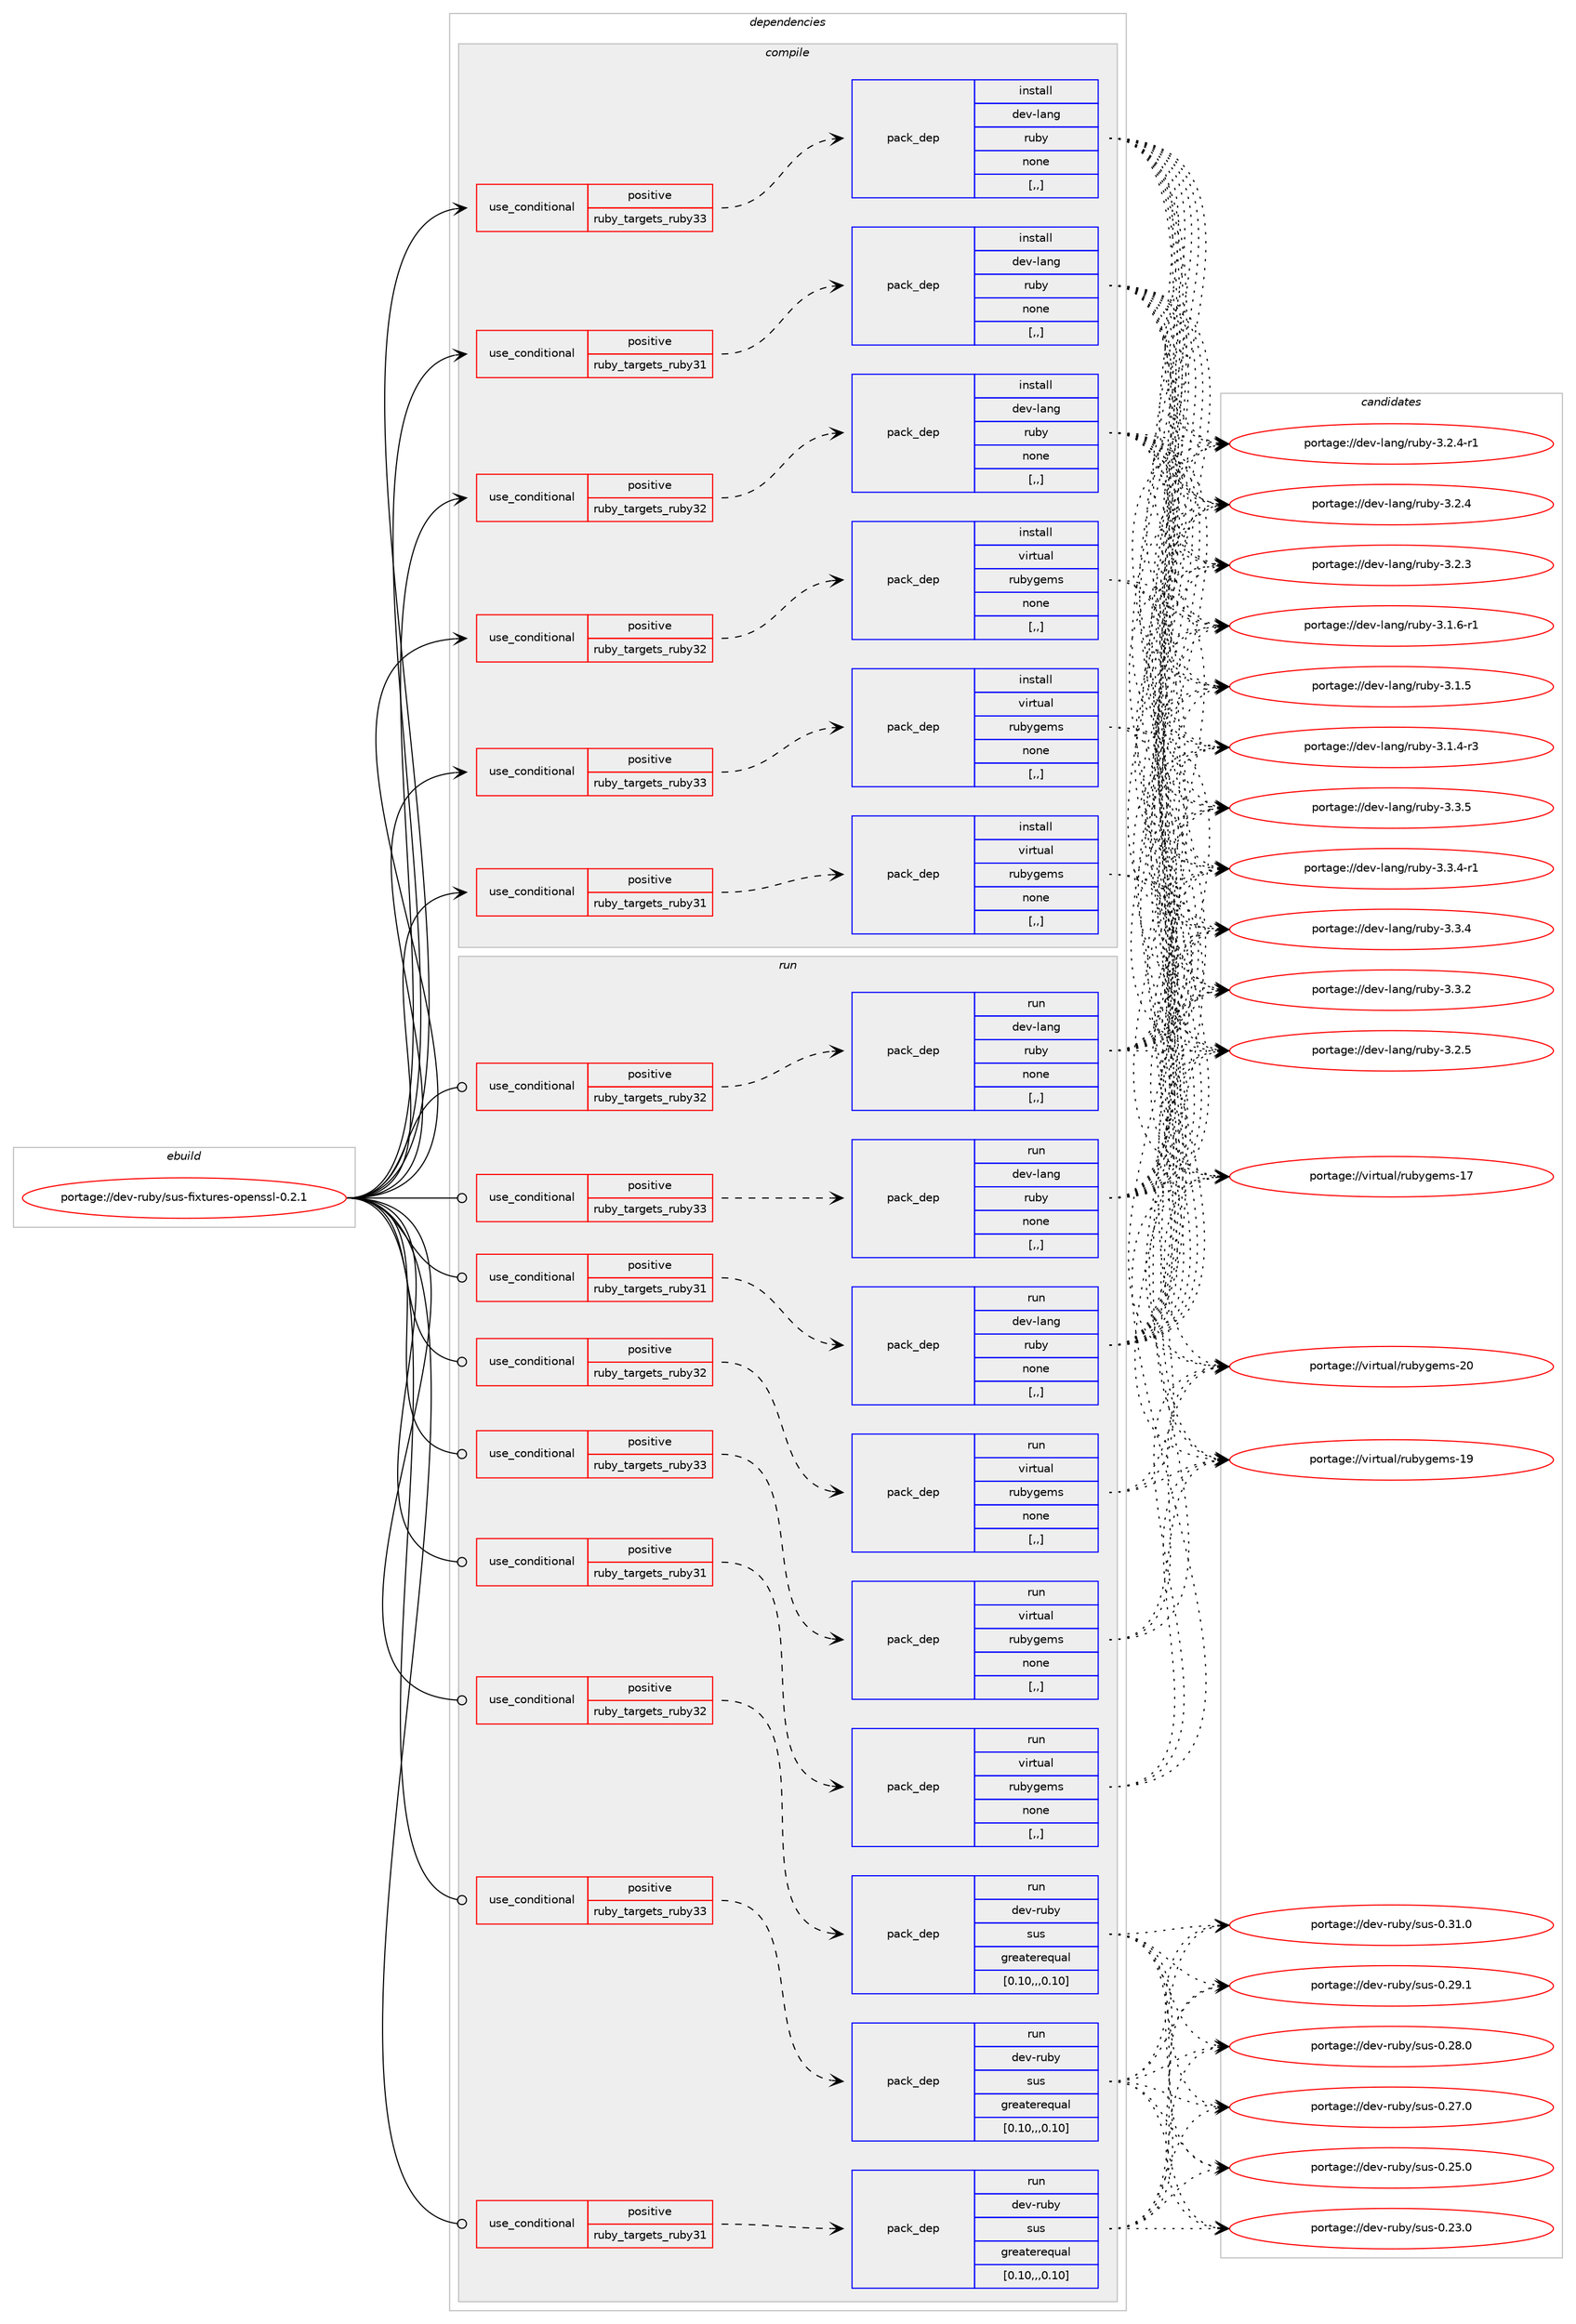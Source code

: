 digraph prolog {

# *************
# Graph options
# *************

newrank=true;
concentrate=true;
compound=true;
graph [rankdir=LR,fontname=Helvetica,fontsize=10,ranksep=1.5];#, ranksep=2.5, nodesep=0.2];
edge  [arrowhead=vee];
node  [fontname=Helvetica,fontsize=10];

# **********
# The ebuild
# **********

subgraph cluster_leftcol {
color=gray;
label=<<i>ebuild</i>>;
id [label="portage://dev-ruby/sus-fixtures-openssl-0.2.1", color=red, width=4, href="../dev-ruby/sus-fixtures-openssl-0.2.1.svg"];
}

# ****************
# The dependencies
# ****************

subgraph cluster_midcol {
color=gray;
label=<<i>dependencies</i>>;
subgraph cluster_compile {
fillcolor="#eeeeee";
style=filled;
label=<<i>compile</i>>;
subgraph cond188605 {
dependency701533 [label=<<TABLE BORDER="0" CELLBORDER="1" CELLSPACING="0" CELLPADDING="4"><TR><TD ROWSPAN="3" CELLPADDING="10">use_conditional</TD></TR><TR><TD>positive</TD></TR><TR><TD>ruby_targets_ruby31</TD></TR></TABLE>>, shape=none, color=red];
subgraph pack507947 {
dependency701534 [label=<<TABLE BORDER="0" CELLBORDER="1" CELLSPACING="0" CELLPADDING="4" WIDTH="220"><TR><TD ROWSPAN="6" CELLPADDING="30">pack_dep</TD></TR><TR><TD WIDTH="110">install</TD></TR><TR><TD>dev-lang</TD></TR><TR><TD>ruby</TD></TR><TR><TD>none</TD></TR><TR><TD>[,,]</TD></TR></TABLE>>, shape=none, color=blue];
}
dependency701533:e -> dependency701534:w [weight=20,style="dashed",arrowhead="vee"];
}
id:e -> dependency701533:w [weight=20,style="solid",arrowhead="vee"];
subgraph cond188606 {
dependency701535 [label=<<TABLE BORDER="0" CELLBORDER="1" CELLSPACING="0" CELLPADDING="4"><TR><TD ROWSPAN="3" CELLPADDING="10">use_conditional</TD></TR><TR><TD>positive</TD></TR><TR><TD>ruby_targets_ruby31</TD></TR></TABLE>>, shape=none, color=red];
subgraph pack507948 {
dependency701536 [label=<<TABLE BORDER="0" CELLBORDER="1" CELLSPACING="0" CELLPADDING="4" WIDTH="220"><TR><TD ROWSPAN="6" CELLPADDING="30">pack_dep</TD></TR><TR><TD WIDTH="110">install</TD></TR><TR><TD>virtual</TD></TR><TR><TD>rubygems</TD></TR><TR><TD>none</TD></TR><TR><TD>[,,]</TD></TR></TABLE>>, shape=none, color=blue];
}
dependency701535:e -> dependency701536:w [weight=20,style="dashed",arrowhead="vee"];
}
id:e -> dependency701535:w [weight=20,style="solid",arrowhead="vee"];
subgraph cond188607 {
dependency701537 [label=<<TABLE BORDER="0" CELLBORDER="1" CELLSPACING="0" CELLPADDING="4"><TR><TD ROWSPAN="3" CELLPADDING="10">use_conditional</TD></TR><TR><TD>positive</TD></TR><TR><TD>ruby_targets_ruby32</TD></TR></TABLE>>, shape=none, color=red];
subgraph pack507949 {
dependency701538 [label=<<TABLE BORDER="0" CELLBORDER="1" CELLSPACING="0" CELLPADDING="4" WIDTH="220"><TR><TD ROWSPAN="6" CELLPADDING="30">pack_dep</TD></TR><TR><TD WIDTH="110">install</TD></TR><TR><TD>dev-lang</TD></TR><TR><TD>ruby</TD></TR><TR><TD>none</TD></TR><TR><TD>[,,]</TD></TR></TABLE>>, shape=none, color=blue];
}
dependency701537:e -> dependency701538:w [weight=20,style="dashed",arrowhead="vee"];
}
id:e -> dependency701537:w [weight=20,style="solid",arrowhead="vee"];
subgraph cond188608 {
dependency701539 [label=<<TABLE BORDER="0" CELLBORDER="1" CELLSPACING="0" CELLPADDING="4"><TR><TD ROWSPAN="3" CELLPADDING="10">use_conditional</TD></TR><TR><TD>positive</TD></TR><TR><TD>ruby_targets_ruby32</TD></TR></TABLE>>, shape=none, color=red];
subgraph pack507950 {
dependency701540 [label=<<TABLE BORDER="0" CELLBORDER="1" CELLSPACING="0" CELLPADDING="4" WIDTH="220"><TR><TD ROWSPAN="6" CELLPADDING="30">pack_dep</TD></TR><TR><TD WIDTH="110">install</TD></TR><TR><TD>virtual</TD></TR><TR><TD>rubygems</TD></TR><TR><TD>none</TD></TR><TR><TD>[,,]</TD></TR></TABLE>>, shape=none, color=blue];
}
dependency701539:e -> dependency701540:w [weight=20,style="dashed",arrowhead="vee"];
}
id:e -> dependency701539:w [weight=20,style="solid",arrowhead="vee"];
subgraph cond188609 {
dependency701541 [label=<<TABLE BORDER="0" CELLBORDER="1" CELLSPACING="0" CELLPADDING="4"><TR><TD ROWSPAN="3" CELLPADDING="10">use_conditional</TD></TR><TR><TD>positive</TD></TR><TR><TD>ruby_targets_ruby33</TD></TR></TABLE>>, shape=none, color=red];
subgraph pack507951 {
dependency701542 [label=<<TABLE BORDER="0" CELLBORDER="1" CELLSPACING="0" CELLPADDING="4" WIDTH="220"><TR><TD ROWSPAN="6" CELLPADDING="30">pack_dep</TD></TR><TR><TD WIDTH="110">install</TD></TR><TR><TD>dev-lang</TD></TR><TR><TD>ruby</TD></TR><TR><TD>none</TD></TR><TR><TD>[,,]</TD></TR></TABLE>>, shape=none, color=blue];
}
dependency701541:e -> dependency701542:w [weight=20,style="dashed",arrowhead="vee"];
}
id:e -> dependency701541:w [weight=20,style="solid",arrowhead="vee"];
subgraph cond188610 {
dependency701543 [label=<<TABLE BORDER="0" CELLBORDER="1" CELLSPACING="0" CELLPADDING="4"><TR><TD ROWSPAN="3" CELLPADDING="10">use_conditional</TD></TR><TR><TD>positive</TD></TR><TR><TD>ruby_targets_ruby33</TD></TR></TABLE>>, shape=none, color=red];
subgraph pack507952 {
dependency701544 [label=<<TABLE BORDER="0" CELLBORDER="1" CELLSPACING="0" CELLPADDING="4" WIDTH="220"><TR><TD ROWSPAN="6" CELLPADDING="30">pack_dep</TD></TR><TR><TD WIDTH="110">install</TD></TR><TR><TD>virtual</TD></TR><TR><TD>rubygems</TD></TR><TR><TD>none</TD></TR><TR><TD>[,,]</TD></TR></TABLE>>, shape=none, color=blue];
}
dependency701543:e -> dependency701544:w [weight=20,style="dashed",arrowhead="vee"];
}
id:e -> dependency701543:w [weight=20,style="solid",arrowhead="vee"];
}
subgraph cluster_compileandrun {
fillcolor="#eeeeee";
style=filled;
label=<<i>compile and run</i>>;
}
subgraph cluster_run {
fillcolor="#eeeeee";
style=filled;
label=<<i>run</i>>;
subgraph cond188611 {
dependency701545 [label=<<TABLE BORDER="0" CELLBORDER="1" CELLSPACING="0" CELLPADDING="4"><TR><TD ROWSPAN="3" CELLPADDING="10">use_conditional</TD></TR><TR><TD>positive</TD></TR><TR><TD>ruby_targets_ruby31</TD></TR></TABLE>>, shape=none, color=red];
subgraph pack507953 {
dependency701546 [label=<<TABLE BORDER="0" CELLBORDER="1" CELLSPACING="0" CELLPADDING="4" WIDTH="220"><TR><TD ROWSPAN="6" CELLPADDING="30">pack_dep</TD></TR><TR><TD WIDTH="110">run</TD></TR><TR><TD>dev-lang</TD></TR><TR><TD>ruby</TD></TR><TR><TD>none</TD></TR><TR><TD>[,,]</TD></TR></TABLE>>, shape=none, color=blue];
}
dependency701545:e -> dependency701546:w [weight=20,style="dashed",arrowhead="vee"];
}
id:e -> dependency701545:w [weight=20,style="solid",arrowhead="odot"];
subgraph cond188612 {
dependency701547 [label=<<TABLE BORDER="0" CELLBORDER="1" CELLSPACING="0" CELLPADDING="4"><TR><TD ROWSPAN="3" CELLPADDING="10">use_conditional</TD></TR><TR><TD>positive</TD></TR><TR><TD>ruby_targets_ruby31</TD></TR></TABLE>>, shape=none, color=red];
subgraph pack507954 {
dependency701548 [label=<<TABLE BORDER="0" CELLBORDER="1" CELLSPACING="0" CELLPADDING="4" WIDTH="220"><TR><TD ROWSPAN="6" CELLPADDING="30">pack_dep</TD></TR><TR><TD WIDTH="110">run</TD></TR><TR><TD>dev-ruby</TD></TR><TR><TD>sus</TD></TR><TR><TD>greaterequal</TD></TR><TR><TD>[0.10,,,0.10]</TD></TR></TABLE>>, shape=none, color=blue];
}
dependency701547:e -> dependency701548:w [weight=20,style="dashed",arrowhead="vee"];
}
id:e -> dependency701547:w [weight=20,style="solid",arrowhead="odot"];
subgraph cond188613 {
dependency701549 [label=<<TABLE BORDER="0" CELLBORDER="1" CELLSPACING="0" CELLPADDING="4"><TR><TD ROWSPAN="3" CELLPADDING="10">use_conditional</TD></TR><TR><TD>positive</TD></TR><TR><TD>ruby_targets_ruby31</TD></TR></TABLE>>, shape=none, color=red];
subgraph pack507955 {
dependency701550 [label=<<TABLE BORDER="0" CELLBORDER="1" CELLSPACING="0" CELLPADDING="4" WIDTH="220"><TR><TD ROWSPAN="6" CELLPADDING="30">pack_dep</TD></TR><TR><TD WIDTH="110">run</TD></TR><TR><TD>virtual</TD></TR><TR><TD>rubygems</TD></TR><TR><TD>none</TD></TR><TR><TD>[,,]</TD></TR></TABLE>>, shape=none, color=blue];
}
dependency701549:e -> dependency701550:w [weight=20,style="dashed",arrowhead="vee"];
}
id:e -> dependency701549:w [weight=20,style="solid",arrowhead="odot"];
subgraph cond188614 {
dependency701551 [label=<<TABLE BORDER="0" CELLBORDER="1" CELLSPACING="0" CELLPADDING="4"><TR><TD ROWSPAN="3" CELLPADDING="10">use_conditional</TD></TR><TR><TD>positive</TD></TR><TR><TD>ruby_targets_ruby32</TD></TR></TABLE>>, shape=none, color=red];
subgraph pack507956 {
dependency701552 [label=<<TABLE BORDER="0" CELLBORDER="1" CELLSPACING="0" CELLPADDING="4" WIDTH="220"><TR><TD ROWSPAN="6" CELLPADDING="30">pack_dep</TD></TR><TR><TD WIDTH="110">run</TD></TR><TR><TD>dev-lang</TD></TR><TR><TD>ruby</TD></TR><TR><TD>none</TD></TR><TR><TD>[,,]</TD></TR></TABLE>>, shape=none, color=blue];
}
dependency701551:e -> dependency701552:w [weight=20,style="dashed",arrowhead="vee"];
}
id:e -> dependency701551:w [weight=20,style="solid",arrowhead="odot"];
subgraph cond188615 {
dependency701553 [label=<<TABLE BORDER="0" CELLBORDER="1" CELLSPACING="0" CELLPADDING="4"><TR><TD ROWSPAN="3" CELLPADDING="10">use_conditional</TD></TR><TR><TD>positive</TD></TR><TR><TD>ruby_targets_ruby32</TD></TR></TABLE>>, shape=none, color=red];
subgraph pack507957 {
dependency701554 [label=<<TABLE BORDER="0" CELLBORDER="1" CELLSPACING="0" CELLPADDING="4" WIDTH="220"><TR><TD ROWSPAN="6" CELLPADDING="30">pack_dep</TD></TR><TR><TD WIDTH="110">run</TD></TR><TR><TD>dev-ruby</TD></TR><TR><TD>sus</TD></TR><TR><TD>greaterequal</TD></TR><TR><TD>[0.10,,,0.10]</TD></TR></TABLE>>, shape=none, color=blue];
}
dependency701553:e -> dependency701554:w [weight=20,style="dashed",arrowhead="vee"];
}
id:e -> dependency701553:w [weight=20,style="solid",arrowhead="odot"];
subgraph cond188616 {
dependency701555 [label=<<TABLE BORDER="0" CELLBORDER="1" CELLSPACING="0" CELLPADDING="4"><TR><TD ROWSPAN="3" CELLPADDING="10">use_conditional</TD></TR><TR><TD>positive</TD></TR><TR><TD>ruby_targets_ruby32</TD></TR></TABLE>>, shape=none, color=red];
subgraph pack507958 {
dependency701556 [label=<<TABLE BORDER="0" CELLBORDER="1" CELLSPACING="0" CELLPADDING="4" WIDTH="220"><TR><TD ROWSPAN="6" CELLPADDING="30">pack_dep</TD></TR><TR><TD WIDTH="110">run</TD></TR><TR><TD>virtual</TD></TR><TR><TD>rubygems</TD></TR><TR><TD>none</TD></TR><TR><TD>[,,]</TD></TR></TABLE>>, shape=none, color=blue];
}
dependency701555:e -> dependency701556:w [weight=20,style="dashed",arrowhead="vee"];
}
id:e -> dependency701555:w [weight=20,style="solid",arrowhead="odot"];
subgraph cond188617 {
dependency701557 [label=<<TABLE BORDER="0" CELLBORDER="1" CELLSPACING="0" CELLPADDING="4"><TR><TD ROWSPAN="3" CELLPADDING="10">use_conditional</TD></TR><TR><TD>positive</TD></TR><TR><TD>ruby_targets_ruby33</TD></TR></TABLE>>, shape=none, color=red];
subgraph pack507959 {
dependency701558 [label=<<TABLE BORDER="0" CELLBORDER="1" CELLSPACING="0" CELLPADDING="4" WIDTH="220"><TR><TD ROWSPAN="6" CELLPADDING="30">pack_dep</TD></TR><TR><TD WIDTH="110">run</TD></TR><TR><TD>dev-lang</TD></TR><TR><TD>ruby</TD></TR><TR><TD>none</TD></TR><TR><TD>[,,]</TD></TR></TABLE>>, shape=none, color=blue];
}
dependency701557:e -> dependency701558:w [weight=20,style="dashed",arrowhead="vee"];
}
id:e -> dependency701557:w [weight=20,style="solid",arrowhead="odot"];
subgraph cond188618 {
dependency701559 [label=<<TABLE BORDER="0" CELLBORDER="1" CELLSPACING="0" CELLPADDING="4"><TR><TD ROWSPAN="3" CELLPADDING="10">use_conditional</TD></TR><TR><TD>positive</TD></TR><TR><TD>ruby_targets_ruby33</TD></TR></TABLE>>, shape=none, color=red];
subgraph pack507960 {
dependency701560 [label=<<TABLE BORDER="0" CELLBORDER="1" CELLSPACING="0" CELLPADDING="4" WIDTH="220"><TR><TD ROWSPAN="6" CELLPADDING="30">pack_dep</TD></TR><TR><TD WIDTH="110">run</TD></TR><TR><TD>dev-ruby</TD></TR><TR><TD>sus</TD></TR><TR><TD>greaterequal</TD></TR><TR><TD>[0.10,,,0.10]</TD></TR></TABLE>>, shape=none, color=blue];
}
dependency701559:e -> dependency701560:w [weight=20,style="dashed",arrowhead="vee"];
}
id:e -> dependency701559:w [weight=20,style="solid",arrowhead="odot"];
subgraph cond188619 {
dependency701561 [label=<<TABLE BORDER="0" CELLBORDER="1" CELLSPACING="0" CELLPADDING="4"><TR><TD ROWSPAN="3" CELLPADDING="10">use_conditional</TD></TR><TR><TD>positive</TD></TR><TR><TD>ruby_targets_ruby33</TD></TR></TABLE>>, shape=none, color=red];
subgraph pack507961 {
dependency701562 [label=<<TABLE BORDER="0" CELLBORDER="1" CELLSPACING="0" CELLPADDING="4" WIDTH="220"><TR><TD ROWSPAN="6" CELLPADDING="30">pack_dep</TD></TR><TR><TD WIDTH="110">run</TD></TR><TR><TD>virtual</TD></TR><TR><TD>rubygems</TD></TR><TR><TD>none</TD></TR><TR><TD>[,,]</TD></TR></TABLE>>, shape=none, color=blue];
}
dependency701561:e -> dependency701562:w [weight=20,style="dashed",arrowhead="vee"];
}
id:e -> dependency701561:w [weight=20,style="solid",arrowhead="odot"];
}
}

# **************
# The candidates
# **************

subgraph cluster_choices {
rank=same;
color=gray;
label=<<i>candidates</i>>;

subgraph choice507947 {
color=black;
nodesep=1;
choice10010111845108971101034711411798121455146514653 [label="portage://dev-lang/ruby-3.3.5", color=red, width=4,href="../dev-lang/ruby-3.3.5.svg"];
choice100101118451089711010347114117981214551465146524511449 [label="portage://dev-lang/ruby-3.3.4-r1", color=red, width=4,href="../dev-lang/ruby-3.3.4-r1.svg"];
choice10010111845108971101034711411798121455146514652 [label="portage://dev-lang/ruby-3.3.4", color=red, width=4,href="../dev-lang/ruby-3.3.4.svg"];
choice10010111845108971101034711411798121455146514650 [label="portage://dev-lang/ruby-3.3.2", color=red, width=4,href="../dev-lang/ruby-3.3.2.svg"];
choice10010111845108971101034711411798121455146504653 [label="portage://dev-lang/ruby-3.2.5", color=red, width=4,href="../dev-lang/ruby-3.2.5.svg"];
choice100101118451089711010347114117981214551465046524511449 [label="portage://dev-lang/ruby-3.2.4-r1", color=red, width=4,href="../dev-lang/ruby-3.2.4-r1.svg"];
choice10010111845108971101034711411798121455146504652 [label="portage://dev-lang/ruby-3.2.4", color=red, width=4,href="../dev-lang/ruby-3.2.4.svg"];
choice10010111845108971101034711411798121455146504651 [label="portage://dev-lang/ruby-3.2.3", color=red, width=4,href="../dev-lang/ruby-3.2.3.svg"];
choice100101118451089711010347114117981214551464946544511449 [label="portage://dev-lang/ruby-3.1.6-r1", color=red, width=4,href="../dev-lang/ruby-3.1.6-r1.svg"];
choice10010111845108971101034711411798121455146494653 [label="portage://dev-lang/ruby-3.1.5", color=red, width=4,href="../dev-lang/ruby-3.1.5.svg"];
choice100101118451089711010347114117981214551464946524511451 [label="portage://dev-lang/ruby-3.1.4-r3", color=red, width=4,href="../dev-lang/ruby-3.1.4-r3.svg"];
dependency701534:e -> choice10010111845108971101034711411798121455146514653:w [style=dotted,weight="100"];
dependency701534:e -> choice100101118451089711010347114117981214551465146524511449:w [style=dotted,weight="100"];
dependency701534:e -> choice10010111845108971101034711411798121455146514652:w [style=dotted,weight="100"];
dependency701534:e -> choice10010111845108971101034711411798121455146514650:w [style=dotted,weight="100"];
dependency701534:e -> choice10010111845108971101034711411798121455146504653:w [style=dotted,weight="100"];
dependency701534:e -> choice100101118451089711010347114117981214551465046524511449:w [style=dotted,weight="100"];
dependency701534:e -> choice10010111845108971101034711411798121455146504652:w [style=dotted,weight="100"];
dependency701534:e -> choice10010111845108971101034711411798121455146504651:w [style=dotted,weight="100"];
dependency701534:e -> choice100101118451089711010347114117981214551464946544511449:w [style=dotted,weight="100"];
dependency701534:e -> choice10010111845108971101034711411798121455146494653:w [style=dotted,weight="100"];
dependency701534:e -> choice100101118451089711010347114117981214551464946524511451:w [style=dotted,weight="100"];
}
subgraph choice507948 {
color=black;
nodesep=1;
choice118105114116117971084711411798121103101109115455048 [label="portage://virtual/rubygems-20", color=red, width=4,href="../virtual/rubygems-20.svg"];
choice118105114116117971084711411798121103101109115454957 [label="portage://virtual/rubygems-19", color=red, width=4,href="../virtual/rubygems-19.svg"];
choice118105114116117971084711411798121103101109115454955 [label="portage://virtual/rubygems-17", color=red, width=4,href="../virtual/rubygems-17.svg"];
dependency701536:e -> choice118105114116117971084711411798121103101109115455048:w [style=dotted,weight="100"];
dependency701536:e -> choice118105114116117971084711411798121103101109115454957:w [style=dotted,weight="100"];
dependency701536:e -> choice118105114116117971084711411798121103101109115454955:w [style=dotted,weight="100"];
}
subgraph choice507949 {
color=black;
nodesep=1;
choice10010111845108971101034711411798121455146514653 [label="portage://dev-lang/ruby-3.3.5", color=red, width=4,href="../dev-lang/ruby-3.3.5.svg"];
choice100101118451089711010347114117981214551465146524511449 [label="portage://dev-lang/ruby-3.3.4-r1", color=red, width=4,href="../dev-lang/ruby-3.3.4-r1.svg"];
choice10010111845108971101034711411798121455146514652 [label="portage://dev-lang/ruby-3.3.4", color=red, width=4,href="../dev-lang/ruby-3.3.4.svg"];
choice10010111845108971101034711411798121455146514650 [label="portage://dev-lang/ruby-3.3.2", color=red, width=4,href="../dev-lang/ruby-3.3.2.svg"];
choice10010111845108971101034711411798121455146504653 [label="portage://dev-lang/ruby-3.2.5", color=red, width=4,href="../dev-lang/ruby-3.2.5.svg"];
choice100101118451089711010347114117981214551465046524511449 [label="portage://dev-lang/ruby-3.2.4-r1", color=red, width=4,href="../dev-lang/ruby-3.2.4-r1.svg"];
choice10010111845108971101034711411798121455146504652 [label="portage://dev-lang/ruby-3.2.4", color=red, width=4,href="../dev-lang/ruby-3.2.4.svg"];
choice10010111845108971101034711411798121455146504651 [label="portage://dev-lang/ruby-3.2.3", color=red, width=4,href="../dev-lang/ruby-3.2.3.svg"];
choice100101118451089711010347114117981214551464946544511449 [label="portage://dev-lang/ruby-3.1.6-r1", color=red, width=4,href="../dev-lang/ruby-3.1.6-r1.svg"];
choice10010111845108971101034711411798121455146494653 [label="portage://dev-lang/ruby-3.1.5", color=red, width=4,href="../dev-lang/ruby-3.1.5.svg"];
choice100101118451089711010347114117981214551464946524511451 [label="portage://dev-lang/ruby-3.1.4-r3", color=red, width=4,href="../dev-lang/ruby-3.1.4-r3.svg"];
dependency701538:e -> choice10010111845108971101034711411798121455146514653:w [style=dotted,weight="100"];
dependency701538:e -> choice100101118451089711010347114117981214551465146524511449:w [style=dotted,weight="100"];
dependency701538:e -> choice10010111845108971101034711411798121455146514652:w [style=dotted,weight="100"];
dependency701538:e -> choice10010111845108971101034711411798121455146514650:w [style=dotted,weight="100"];
dependency701538:e -> choice10010111845108971101034711411798121455146504653:w [style=dotted,weight="100"];
dependency701538:e -> choice100101118451089711010347114117981214551465046524511449:w [style=dotted,weight="100"];
dependency701538:e -> choice10010111845108971101034711411798121455146504652:w [style=dotted,weight="100"];
dependency701538:e -> choice10010111845108971101034711411798121455146504651:w [style=dotted,weight="100"];
dependency701538:e -> choice100101118451089711010347114117981214551464946544511449:w [style=dotted,weight="100"];
dependency701538:e -> choice10010111845108971101034711411798121455146494653:w [style=dotted,weight="100"];
dependency701538:e -> choice100101118451089711010347114117981214551464946524511451:w [style=dotted,weight="100"];
}
subgraph choice507950 {
color=black;
nodesep=1;
choice118105114116117971084711411798121103101109115455048 [label="portage://virtual/rubygems-20", color=red, width=4,href="../virtual/rubygems-20.svg"];
choice118105114116117971084711411798121103101109115454957 [label="portage://virtual/rubygems-19", color=red, width=4,href="../virtual/rubygems-19.svg"];
choice118105114116117971084711411798121103101109115454955 [label="portage://virtual/rubygems-17", color=red, width=4,href="../virtual/rubygems-17.svg"];
dependency701540:e -> choice118105114116117971084711411798121103101109115455048:w [style=dotted,weight="100"];
dependency701540:e -> choice118105114116117971084711411798121103101109115454957:w [style=dotted,weight="100"];
dependency701540:e -> choice118105114116117971084711411798121103101109115454955:w [style=dotted,weight="100"];
}
subgraph choice507951 {
color=black;
nodesep=1;
choice10010111845108971101034711411798121455146514653 [label="portage://dev-lang/ruby-3.3.5", color=red, width=4,href="../dev-lang/ruby-3.3.5.svg"];
choice100101118451089711010347114117981214551465146524511449 [label="portage://dev-lang/ruby-3.3.4-r1", color=red, width=4,href="../dev-lang/ruby-3.3.4-r1.svg"];
choice10010111845108971101034711411798121455146514652 [label="portage://dev-lang/ruby-3.3.4", color=red, width=4,href="../dev-lang/ruby-3.3.4.svg"];
choice10010111845108971101034711411798121455146514650 [label="portage://dev-lang/ruby-3.3.2", color=red, width=4,href="../dev-lang/ruby-3.3.2.svg"];
choice10010111845108971101034711411798121455146504653 [label="portage://dev-lang/ruby-3.2.5", color=red, width=4,href="../dev-lang/ruby-3.2.5.svg"];
choice100101118451089711010347114117981214551465046524511449 [label="portage://dev-lang/ruby-3.2.4-r1", color=red, width=4,href="../dev-lang/ruby-3.2.4-r1.svg"];
choice10010111845108971101034711411798121455146504652 [label="portage://dev-lang/ruby-3.2.4", color=red, width=4,href="../dev-lang/ruby-3.2.4.svg"];
choice10010111845108971101034711411798121455146504651 [label="portage://dev-lang/ruby-3.2.3", color=red, width=4,href="../dev-lang/ruby-3.2.3.svg"];
choice100101118451089711010347114117981214551464946544511449 [label="portage://dev-lang/ruby-3.1.6-r1", color=red, width=4,href="../dev-lang/ruby-3.1.6-r1.svg"];
choice10010111845108971101034711411798121455146494653 [label="portage://dev-lang/ruby-3.1.5", color=red, width=4,href="../dev-lang/ruby-3.1.5.svg"];
choice100101118451089711010347114117981214551464946524511451 [label="portage://dev-lang/ruby-3.1.4-r3", color=red, width=4,href="../dev-lang/ruby-3.1.4-r3.svg"];
dependency701542:e -> choice10010111845108971101034711411798121455146514653:w [style=dotted,weight="100"];
dependency701542:e -> choice100101118451089711010347114117981214551465146524511449:w [style=dotted,weight="100"];
dependency701542:e -> choice10010111845108971101034711411798121455146514652:w [style=dotted,weight="100"];
dependency701542:e -> choice10010111845108971101034711411798121455146514650:w [style=dotted,weight="100"];
dependency701542:e -> choice10010111845108971101034711411798121455146504653:w [style=dotted,weight="100"];
dependency701542:e -> choice100101118451089711010347114117981214551465046524511449:w [style=dotted,weight="100"];
dependency701542:e -> choice10010111845108971101034711411798121455146504652:w [style=dotted,weight="100"];
dependency701542:e -> choice10010111845108971101034711411798121455146504651:w [style=dotted,weight="100"];
dependency701542:e -> choice100101118451089711010347114117981214551464946544511449:w [style=dotted,weight="100"];
dependency701542:e -> choice10010111845108971101034711411798121455146494653:w [style=dotted,weight="100"];
dependency701542:e -> choice100101118451089711010347114117981214551464946524511451:w [style=dotted,weight="100"];
}
subgraph choice507952 {
color=black;
nodesep=1;
choice118105114116117971084711411798121103101109115455048 [label="portage://virtual/rubygems-20", color=red, width=4,href="../virtual/rubygems-20.svg"];
choice118105114116117971084711411798121103101109115454957 [label="portage://virtual/rubygems-19", color=red, width=4,href="../virtual/rubygems-19.svg"];
choice118105114116117971084711411798121103101109115454955 [label="portage://virtual/rubygems-17", color=red, width=4,href="../virtual/rubygems-17.svg"];
dependency701544:e -> choice118105114116117971084711411798121103101109115455048:w [style=dotted,weight="100"];
dependency701544:e -> choice118105114116117971084711411798121103101109115454957:w [style=dotted,weight="100"];
dependency701544:e -> choice118105114116117971084711411798121103101109115454955:w [style=dotted,weight="100"];
}
subgraph choice507953 {
color=black;
nodesep=1;
choice10010111845108971101034711411798121455146514653 [label="portage://dev-lang/ruby-3.3.5", color=red, width=4,href="../dev-lang/ruby-3.3.5.svg"];
choice100101118451089711010347114117981214551465146524511449 [label="portage://dev-lang/ruby-3.3.4-r1", color=red, width=4,href="../dev-lang/ruby-3.3.4-r1.svg"];
choice10010111845108971101034711411798121455146514652 [label="portage://dev-lang/ruby-3.3.4", color=red, width=4,href="../dev-lang/ruby-3.3.4.svg"];
choice10010111845108971101034711411798121455146514650 [label="portage://dev-lang/ruby-3.3.2", color=red, width=4,href="../dev-lang/ruby-3.3.2.svg"];
choice10010111845108971101034711411798121455146504653 [label="portage://dev-lang/ruby-3.2.5", color=red, width=4,href="../dev-lang/ruby-3.2.5.svg"];
choice100101118451089711010347114117981214551465046524511449 [label="portage://dev-lang/ruby-3.2.4-r1", color=red, width=4,href="../dev-lang/ruby-3.2.4-r1.svg"];
choice10010111845108971101034711411798121455146504652 [label="portage://dev-lang/ruby-3.2.4", color=red, width=4,href="../dev-lang/ruby-3.2.4.svg"];
choice10010111845108971101034711411798121455146504651 [label="portage://dev-lang/ruby-3.2.3", color=red, width=4,href="../dev-lang/ruby-3.2.3.svg"];
choice100101118451089711010347114117981214551464946544511449 [label="portage://dev-lang/ruby-3.1.6-r1", color=red, width=4,href="../dev-lang/ruby-3.1.6-r1.svg"];
choice10010111845108971101034711411798121455146494653 [label="portage://dev-lang/ruby-3.1.5", color=red, width=4,href="../dev-lang/ruby-3.1.5.svg"];
choice100101118451089711010347114117981214551464946524511451 [label="portage://dev-lang/ruby-3.1.4-r3", color=red, width=4,href="../dev-lang/ruby-3.1.4-r3.svg"];
dependency701546:e -> choice10010111845108971101034711411798121455146514653:w [style=dotted,weight="100"];
dependency701546:e -> choice100101118451089711010347114117981214551465146524511449:w [style=dotted,weight="100"];
dependency701546:e -> choice10010111845108971101034711411798121455146514652:w [style=dotted,weight="100"];
dependency701546:e -> choice10010111845108971101034711411798121455146514650:w [style=dotted,weight="100"];
dependency701546:e -> choice10010111845108971101034711411798121455146504653:w [style=dotted,weight="100"];
dependency701546:e -> choice100101118451089711010347114117981214551465046524511449:w [style=dotted,weight="100"];
dependency701546:e -> choice10010111845108971101034711411798121455146504652:w [style=dotted,weight="100"];
dependency701546:e -> choice10010111845108971101034711411798121455146504651:w [style=dotted,weight="100"];
dependency701546:e -> choice100101118451089711010347114117981214551464946544511449:w [style=dotted,weight="100"];
dependency701546:e -> choice10010111845108971101034711411798121455146494653:w [style=dotted,weight="100"];
dependency701546:e -> choice100101118451089711010347114117981214551464946524511451:w [style=dotted,weight="100"];
}
subgraph choice507954 {
color=black;
nodesep=1;
choice10010111845114117981214711511711545484651494648 [label="portage://dev-ruby/sus-0.31.0", color=red, width=4,href="../dev-ruby/sus-0.31.0.svg"];
choice10010111845114117981214711511711545484650574649 [label="portage://dev-ruby/sus-0.29.1", color=red, width=4,href="../dev-ruby/sus-0.29.1.svg"];
choice10010111845114117981214711511711545484650564648 [label="portage://dev-ruby/sus-0.28.0", color=red, width=4,href="../dev-ruby/sus-0.28.0.svg"];
choice10010111845114117981214711511711545484650554648 [label="portage://dev-ruby/sus-0.27.0", color=red, width=4,href="../dev-ruby/sus-0.27.0.svg"];
choice10010111845114117981214711511711545484650534648 [label="portage://dev-ruby/sus-0.25.0", color=red, width=4,href="../dev-ruby/sus-0.25.0.svg"];
choice10010111845114117981214711511711545484650514648 [label="portage://dev-ruby/sus-0.23.0", color=red, width=4,href="../dev-ruby/sus-0.23.0.svg"];
dependency701548:e -> choice10010111845114117981214711511711545484651494648:w [style=dotted,weight="100"];
dependency701548:e -> choice10010111845114117981214711511711545484650574649:w [style=dotted,weight="100"];
dependency701548:e -> choice10010111845114117981214711511711545484650564648:w [style=dotted,weight="100"];
dependency701548:e -> choice10010111845114117981214711511711545484650554648:w [style=dotted,weight="100"];
dependency701548:e -> choice10010111845114117981214711511711545484650534648:w [style=dotted,weight="100"];
dependency701548:e -> choice10010111845114117981214711511711545484650514648:w [style=dotted,weight="100"];
}
subgraph choice507955 {
color=black;
nodesep=1;
choice118105114116117971084711411798121103101109115455048 [label="portage://virtual/rubygems-20", color=red, width=4,href="../virtual/rubygems-20.svg"];
choice118105114116117971084711411798121103101109115454957 [label="portage://virtual/rubygems-19", color=red, width=4,href="../virtual/rubygems-19.svg"];
choice118105114116117971084711411798121103101109115454955 [label="portage://virtual/rubygems-17", color=red, width=4,href="../virtual/rubygems-17.svg"];
dependency701550:e -> choice118105114116117971084711411798121103101109115455048:w [style=dotted,weight="100"];
dependency701550:e -> choice118105114116117971084711411798121103101109115454957:w [style=dotted,weight="100"];
dependency701550:e -> choice118105114116117971084711411798121103101109115454955:w [style=dotted,weight="100"];
}
subgraph choice507956 {
color=black;
nodesep=1;
choice10010111845108971101034711411798121455146514653 [label="portage://dev-lang/ruby-3.3.5", color=red, width=4,href="../dev-lang/ruby-3.3.5.svg"];
choice100101118451089711010347114117981214551465146524511449 [label="portage://dev-lang/ruby-3.3.4-r1", color=red, width=4,href="../dev-lang/ruby-3.3.4-r1.svg"];
choice10010111845108971101034711411798121455146514652 [label="portage://dev-lang/ruby-3.3.4", color=red, width=4,href="../dev-lang/ruby-3.3.4.svg"];
choice10010111845108971101034711411798121455146514650 [label="portage://dev-lang/ruby-3.3.2", color=red, width=4,href="../dev-lang/ruby-3.3.2.svg"];
choice10010111845108971101034711411798121455146504653 [label="portage://dev-lang/ruby-3.2.5", color=red, width=4,href="../dev-lang/ruby-3.2.5.svg"];
choice100101118451089711010347114117981214551465046524511449 [label="portage://dev-lang/ruby-3.2.4-r1", color=red, width=4,href="../dev-lang/ruby-3.2.4-r1.svg"];
choice10010111845108971101034711411798121455146504652 [label="portage://dev-lang/ruby-3.2.4", color=red, width=4,href="../dev-lang/ruby-3.2.4.svg"];
choice10010111845108971101034711411798121455146504651 [label="portage://dev-lang/ruby-3.2.3", color=red, width=4,href="../dev-lang/ruby-3.2.3.svg"];
choice100101118451089711010347114117981214551464946544511449 [label="portage://dev-lang/ruby-3.1.6-r1", color=red, width=4,href="../dev-lang/ruby-3.1.6-r1.svg"];
choice10010111845108971101034711411798121455146494653 [label="portage://dev-lang/ruby-3.1.5", color=red, width=4,href="../dev-lang/ruby-3.1.5.svg"];
choice100101118451089711010347114117981214551464946524511451 [label="portage://dev-lang/ruby-3.1.4-r3", color=red, width=4,href="../dev-lang/ruby-3.1.4-r3.svg"];
dependency701552:e -> choice10010111845108971101034711411798121455146514653:w [style=dotted,weight="100"];
dependency701552:e -> choice100101118451089711010347114117981214551465146524511449:w [style=dotted,weight="100"];
dependency701552:e -> choice10010111845108971101034711411798121455146514652:w [style=dotted,weight="100"];
dependency701552:e -> choice10010111845108971101034711411798121455146514650:w [style=dotted,weight="100"];
dependency701552:e -> choice10010111845108971101034711411798121455146504653:w [style=dotted,weight="100"];
dependency701552:e -> choice100101118451089711010347114117981214551465046524511449:w [style=dotted,weight="100"];
dependency701552:e -> choice10010111845108971101034711411798121455146504652:w [style=dotted,weight="100"];
dependency701552:e -> choice10010111845108971101034711411798121455146504651:w [style=dotted,weight="100"];
dependency701552:e -> choice100101118451089711010347114117981214551464946544511449:w [style=dotted,weight="100"];
dependency701552:e -> choice10010111845108971101034711411798121455146494653:w [style=dotted,weight="100"];
dependency701552:e -> choice100101118451089711010347114117981214551464946524511451:w [style=dotted,weight="100"];
}
subgraph choice507957 {
color=black;
nodesep=1;
choice10010111845114117981214711511711545484651494648 [label="portage://dev-ruby/sus-0.31.0", color=red, width=4,href="../dev-ruby/sus-0.31.0.svg"];
choice10010111845114117981214711511711545484650574649 [label="portage://dev-ruby/sus-0.29.1", color=red, width=4,href="../dev-ruby/sus-0.29.1.svg"];
choice10010111845114117981214711511711545484650564648 [label="portage://dev-ruby/sus-0.28.0", color=red, width=4,href="../dev-ruby/sus-0.28.0.svg"];
choice10010111845114117981214711511711545484650554648 [label="portage://dev-ruby/sus-0.27.0", color=red, width=4,href="../dev-ruby/sus-0.27.0.svg"];
choice10010111845114117981214711511711545484650534648 [label="portage://dev-ruby/sus-0.25.0", color=red, width=4,href="../dev-ruby/sus-0.25.0.svg"];
choice10010111845114117981214711511711545484650514648 [label="portage://dev-ruby/sus-0.23.0", color=red, width=4,href="../dev-ruby/sus-0.23.0.svg"];
dependency701554:e -> choice10010111845114117981214711511711545484651494648:w [style=dotted,weight="100"];
dependency701554:e -> choice10010111845114117981214711511711545484650574649:w [style=dotted,weight="100"];
dependency701554:e -> choice10010111845114117981214711511711545484650564648:w [style=dotted,weight="100"];
dependency701554:e -> choice10010111845114117981214711511711545484650554648:w [style=dotted,weight="100"];
dependency701554:e -> choice10010111845114117981214711511711545484650534648:w [style=dotted,weight="100"];
dependency701554:e -> choice10010111845114117981214711511711545484650514648:w [style=dotted,weight="100"];
}
subgraph choice507958 {
color=black;
nodesep=1;
choice118105114116117971084711411798121103101109115455048 [label="portage://virtual/rubygems-20", color=red, width=4,href="../virtual/rubygems-20.svg"];
choice118105114116117971084711411798121103101109115454957 [label="portage://virtual/rubygems-19", color=red, width=4,href="../virtual/rubygems-19.svg"];
choice118105114116117971084711411798121103101109115454955 [label="portage://virtual/rubygems-17", color=red, width=4,href="../virtual/rubygems-17.svg"];
dependency701556:e -> choice118105114116117971084711411798121103101109115455048:w [style=dotted,weight="100"];
dependency701556:e -> choice118105114116117971084711411798121103101109115454957:w [style=dotted,weight="100"];
dependency701556:e -> choice118105114116117971084711411798121103101109115454955:w [style=dotted,weight="100"];
}
subgraph choice507959 {
color=black;
nodesep=1;
choice10010111845108971101034711411798121455146514653 [label="portage://dev-lang/ruby-3.3.5", color=red, width=4,href="../dev-lang/ruby-3.3.5.svg"];
choice100101118451089711010347114117981214551465146524511449 [label="portage://dev-lang/ruby-3.3.4-r1", color=red, width=4,href="../dev-lang/ruby-3.3.4-r1.svg"];
choice10010111845108971101034711411798121455146514652 [label="portage://dev-lang/ruby-3.3.4", color=red, width=4,href="../dev-lang/ruby-3.3.4.svg"];
choice10010111845108971101034711411798121455146514650 [label="portage://dev-lang/ruby-3.3.2", color=red, width=4,href="../dev-lang/ruby-3.3.2.svg"];
choice10010111845108971101034711411798121455146504653 [label="portage://dev-lang/ruby-3.2.5", color=red, width=4,href="../dev-lang/ruby-3.2.5.svg"];
choice100101118451089711010347114117981214551465046524511449 [label="portage://dev-lang/ruby-3.2.4-r1", color=red, width=4,href="../dev-lang/ruby-3.2.4-r1.svg"];
choice10010111845108971101034711411798121455146504652 [label="portage://dev-lang/ruby-3.2.4", color=red, width=4,href="../dev-lang/ruby-3.2.4.svg"];
choice10010111845108971101034711411798121455146504651 [label="portage://dev-lang/ruby-3.2.3", color=red, width=4,href="../dev-lang/ruby-3.2.3.svg"];
choice100101118451089711010347114117981214551464946544511449 [label="portage://dev-lang/ruby-3.1.6-r1", color=red, width=4,href="../dev-lang/ruby-3.1.6-r1.svg"];
choice10010111845108971101034711411798121455146494653 [label="portage://dev-lang/ruby-3.1.5", color=red, width=4,href="../dev-lang/ruby-3.1.5.svg"];
choice100101118451089711010347114117981214551464946524511451 [label="portage://dev-lang/ruby-3.1.4-r3", color=red, width=4,href="../dev-lang/ruby-3.1.4-r3.svg"];
dependency701558:e -> choice10010111845108971101034711411798121455146514653:w [style=dotted,weight="100"];
dependency701558:e -> choice100101118451089711010347114117981214551465146524511449:w [style=dotted,weight="100"];
dependency701558:e -> choice10010111845108971101034711411798121455146514652:w [style=dotted,weight="100"];
dependency701558:e -> choice10010111845108971101034711411798121455146514650:w [style=dotted,weight="100"];
dependency701558:e -> choice10010111845108971101034711411798121455146504653:w [style=dotted,weight="100"];
dependency701558:e -> choice100101118451089711010347114117981214551465046524511449:w [style=dotted,weight="100"];
dependency701558:e -> choice10010111845108971101034711411798121455146504652:w [style=dotted,weight="100"];
dependency701558:e -> choice10010111845108971101034711411798121455146504651:w [style=dotted,weight="100"];
dependency701558:e -> choice100101118451089711010347114117981214551464946544511449:w [style=dotted,weight="100"];
dependency701558:e -> choice10010111845108971101034711411798121455146494653:w [style=dotted,weight="100"];
dependency701558:e -> choice100101118451089711010347114117981214551464946524511451:w [style=dotted,weight="100"];
}
subgraph choice507960 {
color=black;
nodesep=1;
choice10010111845114117981214711511711545484651494648 [label="portage://dev-ruby/sus-0.31.0", color=red, width=4,href="../dev-ruby/sus-0.31.0.svg"];
choice10010111845114117981214711511711545484650574649 [label="portage://dev-ruby/sus-0.29.1", color=red, width=4,href="../dev-ruby/sus-0.29.1.svg"];
choice10010111845114117981214711511711545484650564648 [label="portage://dev-ruby/sus-0.28.0", color=red, width=4,href="../dev-ruby/sus-0.28.0.svg"];
choice10010111845114117981214711511711545484650554648 [label="portage://dev-ruby/sus-0.27.0", color=red, width=4,href="../dev-ruby/sus-0.27.0.svg"];
choice10010111845114117981214711511711545484650534648 [label="portage://dev-ruby/sus-0.25.0", color=red, width=4,href="../dev-ruby/sus-0.25.0.svg"];
choice10010111845114117981214711511711545484650514648 [label="portage://dev-ruby/sus-0.23.0", color=red, width=4,href="../dev-ruby/sus-0.23.0.svg"];
dependency701560:e -> choice10010111845114117981214711511711545484651494648:w [style=dotted,weight="100"];
dependency701560:e -> choice10010111845114117981214711511711545484650574649:w [style=dotted,weight="100"];
dependency701560:e -> choice10010111845114117981214711511711545484650564648:w [style=dotted,weight="100"];
dependency701560:e -> choice10010111845114117981214711511711545484650554648:w [style=dotted,weight="100"];
dependency701560:e -> choice10010111845114117981214711511711545484650534648:w [style=dotted,weight="100"];
dependency701560:e -> choice10010111845114117981214711511711545484650514648:w [style=dotted,weight="100"];
}
subgraph choice507961 {
color=black;
nodesep=1;
choice118105114116117971084711411798121103101109115455048 [label="portage://virtual/rubygems-20", color=red, width=4,href="../virtual/rubygems-20.svg"];
choice118105114116117971084711411798121103101109115454957 [label="portage://virtual/rubygems-19", color=red, width=4,href="../virtual/rubygems-19.svg"];
choice118105114116117971084711411798121103101109115454955 [label="portage://virtual/rubygems-17", color=red, width=4,href="../virtual/rubygems-17.svg"];
dependency701562:e -> choice118105114116117971084711411798121103101109115455048:w [style=dotted,weight="100"];
dependency701562:e -> choice118105114116117971084711411798121103101109115454957:w [style=dotted,weight="100"];
dependency701562:e -> choice118105114116117971084711411798121103101109115454955:w [style=dotted,weight="100"];
}
}

}
